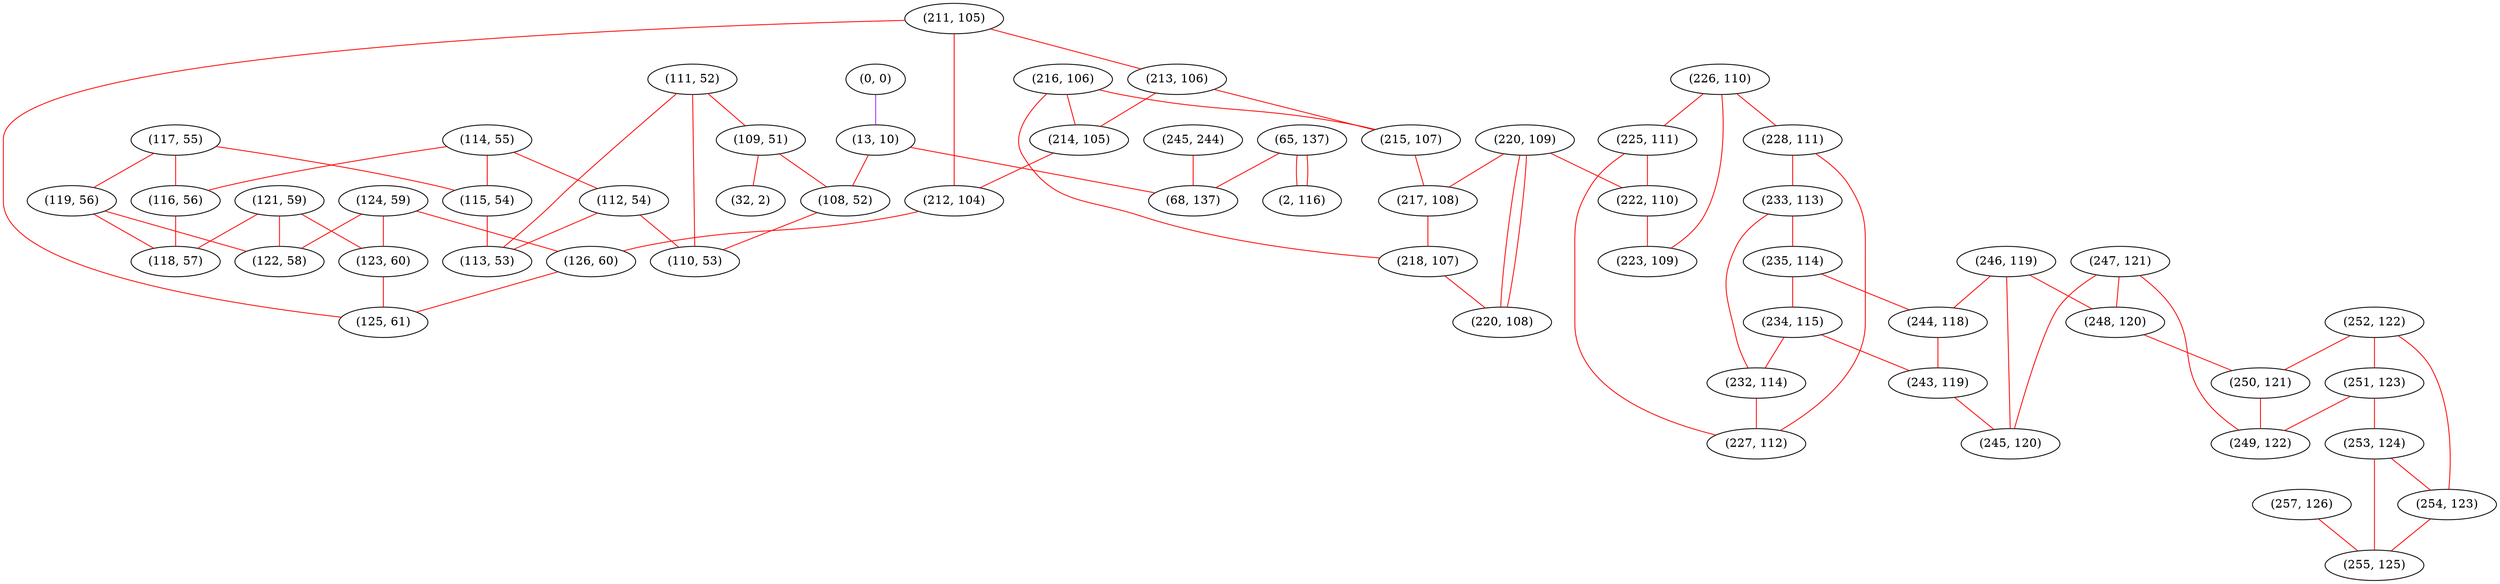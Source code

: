 graph "" {
"(211, 105)";
"(246, 119)";
"(111, 52)";
"(252, 122)";
"(117, 55)";
"(121, 59)";
"(213, 106)";
"(65, 137)";
"(109, 51)";
"(220, 109)";
"(226, 110)";
"(119, 56)";
"(32, 2)";
"(114, 55)";
"(245, 244)";
"(251, 123)";
"(116, 56)";
"(257, 126)";
"(228, 111)";
"(216, 106)";
"(112, 54)";
"(214, 105)";
"(233, 113)";
"(124, 59)";
"(212, 104)";
"(235, 114)";
"(123, 60)";
"(247, 121)";
"(253, 124)";
"(0, 0)";
"(248, 120)";
"(244, 118)";
"(122, 58)";
"(215, 107)";
"(234, 115)";
"(118, 57)";
"(225, 111)";
"(115, 54)";
"(126, 60)";
"(13, 10)";
"(250, 121)";
"(254, 123)";
"(108, 52)";
"(68, 137)";
"(125, 61)";
"(255, 125)";
"(222, 110)";
"(2, 116)";
"(217, 108)";
"(249, 122)";
"(113, 53)";
"(223, 109)";
"(218, 107)";
"(232, 114)";
"(110, 53)";
"(227, 112)";
"(243, 119)";
"(220, 108)";
"(245, 120)";
"(211, 105)" -- "(213, 106)"  [color=red, key=0, weight=1];
"(211, 105)" -- "(125, 61)"  [color=red, key=0, weight=1];
"(211, 105)" -- "(212, 104)"  [color=red, key=0, weight=1];
"(246, 119)" -- "(248, 120)"  [color=red, key=0, weight=1];
"(246, 119)" -- "(244, 118)"  [color=red, key=0, weight=1];
"(246, 119)" -- "(245, 120)"  [color=red, key=0, weight=1];
"(111, 52)" -- "(113, 53)"  [color=red, key=0, weight=1];
"(111, 52)" -- "(110, 53)"  [color=red, key=0, weight=1];
"(111, 52)" -- "(109, 51)"  [color=red, key=0, weight=1];
"(252, 122)" -- "(254, 123)"  [color=red, key=0, weight=1];
"(252, 122)" -- "(251, 123)"  [color=red, key=0, weight=1];
"(252, 122)" -- "(250, 121)"  [color=red, key=0, weight=1];
"(117, 55)" -- "(119, 56)"  [color=red, key=0, weight=1];
"(117, 55)" -- "(115, 54)"  [color=red, key=0, weight=1];
"(117, 55)" -- "(116, 56)"  [color=red, key=0, weight=1];
"(121, 59)" -- "(118, 57)"  [color=red, key=0, weight=1];
"(121, 59)" -- "(123, 60)"  [color=red, key=0, weight=1];
"(121, 59)" -- "(122, 58)"  [color=red, key=0, weight=1];
"(213, 106)" -- "(215, 107)"  [color=red, key=0, weight=1];
"(213, 106)" -- "(214, 105)"  [color=red, key=0, weight=1];
"(65, 137)" -- "(68, 137)"  [color=red, key=0, weight=1];
"(65, 137)" -- "(2, 116)"  [color=red, key=0, weight=1];
"(65, 137)" -- "(2, 116)"  [color=red, key=1, weight=1];
"(109, 51)" -- "(108, 52)"  [color=red, key=0, weight=1];
"(109, 51)" -- "(32, 2)"  [color=red, key=0, weight=1];
"(220, 109)" -- "(220, 108)"  [color=red, key=0, weight=1];
"(220, 109)" -- "(220, 108)"  [color=red, key=1, weight=1];
"(220, 109)" -- "(217, 108)"  [color=red, key=0, weight=1];
"(220, 109)" -- "(222, 110)"  [color=red, key=0, weight=1];
"(226, 110)" -- "(228, 111)"  [color=red, key=0, weight=1];
"(226, 110)" -- "(223, 109)"  [color=red, key=0, weight=1];
"(226, 110)" -- "(225, 111)"  [color=red, key=0, weight=1];
"(119, 56)" -- "(118, 57)"  [color=red, key=0, weight=1];
"(119, 56)" -- "(122, 58)"  [color=red, key=0, weight=1];
"(114, 55)" -- "(112, 54)"  [color=red, key=0, weight=1];
"(114, 55)" -- "(115, 54)"  [color=red, key=0, weight=1];
"(114, 55)" -- "(116, 56)"  [color=red, key=0, weight=1];
"(245, 244)" -- "(68, 137)"  [color=red, key=0, weight=1];
"(251, 123)" -- "(249, 122)"  [color=red, key=0, weight=1];
"(251, 123)" -- "(253, 124)"  [color=red, key=0, weight=1];
"(116, 56)" -- "(118, 57)"  [color=red, key=0, weight=1];
"(257, 126)" -- "(255, 125)"  [color=red, key=0, weight=1];
"(228, 111)" -- "(227, 112)"  [color=red, key=0, weight=1];
"(228, 111)" -- "(233, 113)"  [color=red, key=0, weight=1];
"(216, 106)" -- "(215, 107)"  [color=red, key=0, weight=1];
"(216, 106)" -- "(214, 105)"  [color=red, key=0, weight=1];
"(216, 106)" -- "(218, 107)"  [color=red, key=0, weight=1];
"(112, 54)" -- "(113, 53)"  [color=red, key=0, weight=1];
"(112, 54)" -- "(110, 53)"  [color=red, key=0, weight=1];
"(214, 105)" -- "(212, 104)"  [color=red, key=0, weight=1];
"(233, 113)" -- "(232, 114)"  [color=red, key=0, weight=1];
"(233, 113)" -- "(235, 114)"  [color=red, key=0, weight=1];
"(124, 59)" -- "(126, 60)"  [color=red, key=0, weight=1];
"(124, 59)" -- "(123, 60)"  [color=red, key=0, weight=1];
"(124, 59)" -- "(122, 58)"  [color=red, key=0, weight=1];
"(212, 104)" -- "(126, 60)"  [color=red, key=0, weight=1];
"(235, 114)" -- "(234, 115)"  [color=red, key=0, weight=1];
"(235, 114)" -- "(244, 118)"  [color=red, key=0, weight=1];
"(123, 60)" -- "(125, 61)"  [color=red, key=0, weight=1];
"(247, 121)" -- "(249, 122)"  [color=red, key=0, weight=1];
"(247, 121)" -- "(248, 120)"  [color=red, key=0, weight=1];
"(247, 121)" -- "(245, 120)"  [color=red, key=0, weight=1];
"(253, 124)" -- "(254, 123)"  [color=red, key=0, weight=1];
"(253, 124)" -- "(255, 125)"  [color=red, key=0, weight=1];
"(0, 0)" -- "(13, 10)"  [color=purple, key=0, weight=4];
"(248, 120)" -- "(250, 121)"  [color=red, key=0, weight=1];
"(244, 118)" -- "(243, 119)"  [color=red, key=0, weight=1];
"(215, 107)" -- "(217, 108)"  [color=red, key=0, weight=1];
"(234, 115)" -- "(243, 119)"  [color=red, key=0, weight=1];
"(234, 115)" -- "(232, 114)"  [color=red, key=0, weight=1];
"(225, 111)" -- "(227, 112)"  [color=red, key=0, weight=1];
"(225, 111)" -- "(222, 110)"  [color=red, key=0, weight=1];
"(115, 54)" -- "(113, 53)"  [color=red, key=0, weight=1];
"(126, 60)" -- "(125, 61)"  [color=red, key=0, weight=1];
"(13, 10)" -- "(108, 52)"  [color=red, key=0, weight=1];
"(13, 10)" -- "(68, 137)"  [color=red, key=0, weight=1];
"(250, 121)" -- "(249, 122)"  [color=red, key=0, weight=1];
"(254, 123)" -- "(255, 125)"  [color=red, key=0, weight=1];
"(108, 52)" -- "(110, 53)"  [color=red, key=0, weight=1];
"(222, 110)" -- "(223, 109)"  [color=red, key=0, weight=1];
"(217, 108)" -- "(218, 107)"  [color=red, key=0, weight=1];
"(218, 107)" -- "(220, 108)"  [color=red, key=0, weight=1];
"(232, 114)" -- "(227, 112)"  [color=red, key=0, weight=1];
"(243, 119)" -- "(245, 120)"  [color=red, key=0, weight=1];
}

